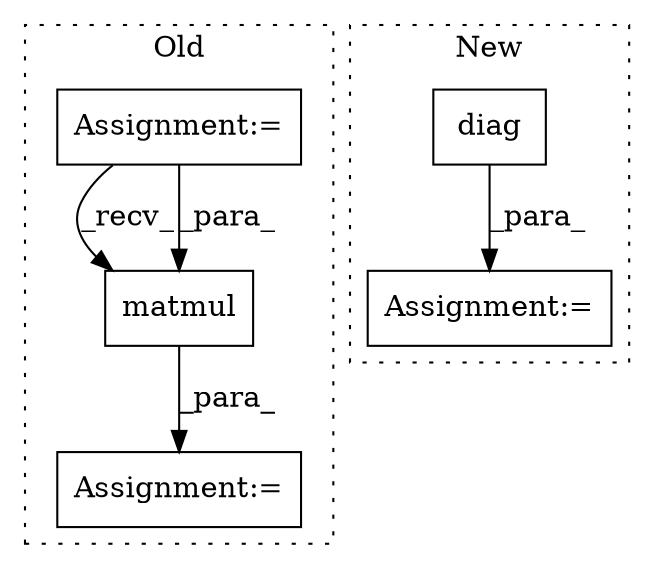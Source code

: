 digraph G {
subgraph cluster0 {
1 [label="matmul" a="32" s="5423,5445" l="7,1" shape="box"];
3 [label="Assignment:=" a="7" s="5163" l="1" shape="box"];
4 [label="Assignment:=" a="7" s="5410" l="1" shape="box"];
label = "Old";
style="dotted";
}
subgraph cluster1 {
2 [label="diag" a="32" s="1776" l="6" shape="box"];
5 [label="Assignment:=" a="7" s="1751" l="1" shape="box"];
label = "New";
style="dotted";
}
1 -> 4 [label="_para_"];
2 -> 5 [label="_para_"];
3 -> 1 [label="_recv_"];
3 -> 1 [label="_para_"];
}
